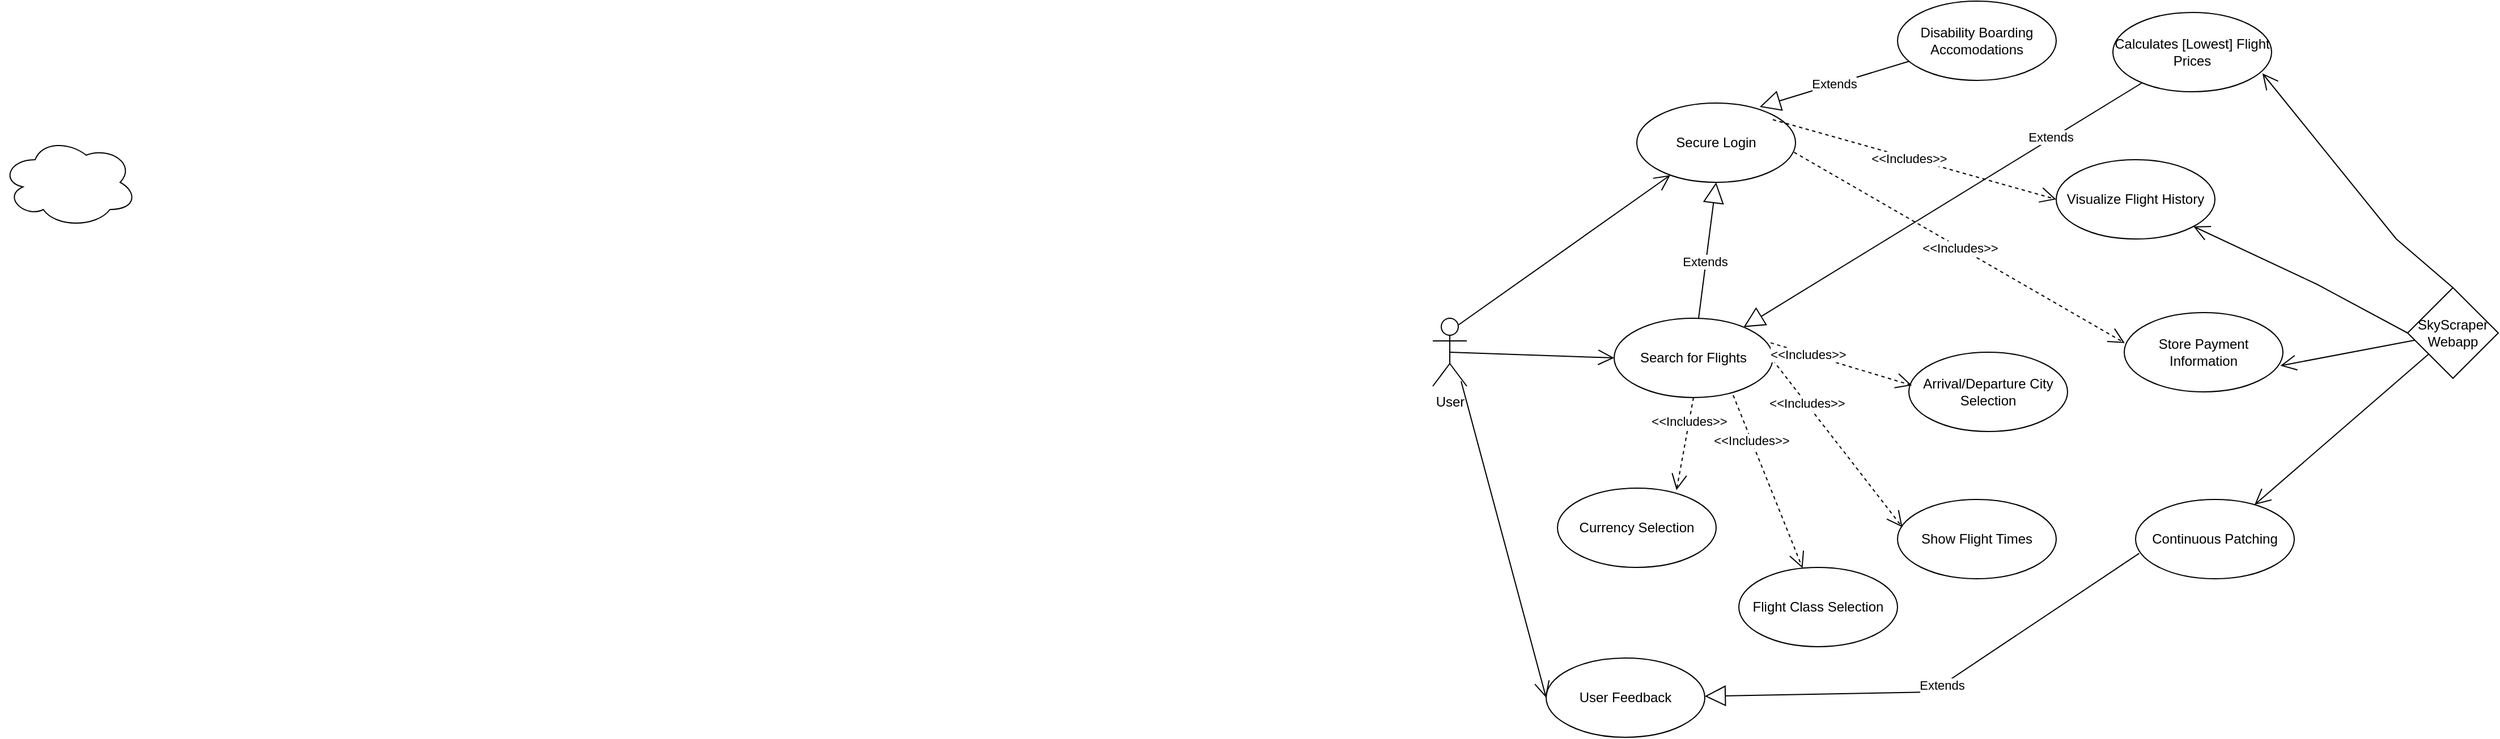 <mxfile version="20.8.20" type="github">
  <diagram name="Page-1" id="e7e014a7-5840-1c2e-5031-d8a46d1fe8dd">
    <mxGraphModel dx="3505" dy="906" grid="1" gridSize="10" guides="1" tooltips="1" connect="1" arrows="1" fold="1" page="1" pageScale="1" pageWidth="1169" pageHeight="826" background="none" math="0" shadow="0">
      <root>
        <mxCell id="0" />
        <mxCell id="1" parent="0" />
        <mxCell id="7Sdm-dlIE7TSx_qIGZJZ-48" value="" style="ellipse;shape=cloud;whiteSpace=wrap;html=1;" vertex="1" parent="1">
          <mxGeometry x="-1243" y="200" width="120" height="80" as="geometry" />
        </mxCell>
        <mxCell id="7Sdm-dlIE7TSx_qIGZJZ-51" value="Secure Login" style="ellipse;whiteSpace=wrap;html=1;" vertex="1" parent="1">
          <mxGeometry x="200" y="170" width="140" height="70" as="geometry" />
        </mxCell>
        <mxCell id="7Sdm-dlIE7TSx_qIGZJZ-52" value="User" style="shape=umlActor;verticalLabelPosition=bottom;verticalAlign=top;html=1;" vertex="1" parent="1">
          <mxGeometry x="20" y="360" width="30" height="60" as="geometry" />
        </mxCell>
        <mxCell id="7Sdm-dlIE7TSx_qIGZJZ-53" value="SkyScraper Webapp" style="rhombus;whiteSpace=wrap;html=1;" vertex="1" parent="1">
          <mxGeometry x="880" y="333" width="80" height="80" as="geometry" />
        </mxCell>
        <mxCell id="7Sdm-dlIE7TSx_qIGZJZ-54" value="Search for Flights" style="ellipse;whiteSpace=wrap;html=1;" vertex="1" parent="1">
          <mxGeometry x="180" y="360" width="140" height="70" as="geometry" />
        </mxCell>
        <mxCell id="7Sdm-dlIE7TSx_qIGZJZ-55" value="Arrival/Departure City Selection" style="ellipse;whiteSpace=wrap;html=1;" vertex="1" parent="1">
          <mxGeometry x="440" y="390" width="140" height="70" as="geometry" />
        </mxCell>
        <mxCell id="7Sdm-dlIE7TSx_qIGZJZ-56" value="Flight Class Selection" style="ellipse;whiteSpace=wrap;html=1;" vertex="1" parent="1">
          <mxGeometry x="290" y="580" width="140" height="70" as="geometry" />
        </mxCell>
        <mxCell id="7Sdm-dlIE7TSx_qIGZJZ-57" value="Currency Selection" style="ellipse;whiteSpace=wrap;html=1;" vertex="1" parent="1">
          <mxGeometry x="130" y="510" width="140" height="70" as="geometry" />
        </mxCell>
        <mxCell id="7Sdm-dlIE7TSx_qIGZJZ-58" value="User Feedback" style="ellipse;whiteSpace=wrap;html=1;" vertex="1" parent="1">
          <mxGeometry x="120" y="660" width="140" height="70" as="geometry" />
        </mxCell>
        <mxCell id="7Sdm-dlIE7TSx_qIGZJZ-59" value="Store Payment Information" style="ellipse;whiteSpace=wrap;html=1;" vertex="1" parent="1">
          <mxGeometry x="630" y="355" width="140" height="70" as="geometry" />
        </mxCell>
        <mxCell id="7Sdm-dlIE7TSx_qIGZJZ-60" value="Continuous Patching" style="ellipse;whiteSpace=wrap;html=1;" vertex="1" parent="1">
          <mxGeometry x="640" y="520" width="140" height="70" as="geometry" />
        </mxCell>
        <mxCell id="7Sdm-dlIE7TSx_qIGZJZ-61" value="Visualize Flight History" style="ellipse;whiteSpace=wrap;html=1;" vertex="1" parent="1">
          <mxGeometry x="570" y="220" width="140" height="70" as="geometry" />
        </mxCell>
        <mxCell id="7Sdm-dlIE7TSx_qIGZJZ-62" value="Show Flight Times" style="ellipse;whiteSpace=wrap;html=1;" vertex="1" parent="1">
          <mxGeometry x="430" y="520" width="140" height="70" as="geometry" />
        </mxCell>
        <mxCell id="7Sdm-dlIE7TSx_qIGZJZ-63" value="Calculates [Lowest] Flight Prices" style="ellipse;whiteSpace=wrap;html=1;" vertex="1" parent="1">
          <mxGeometry x="620" y="90" width="140" height="70" as="geometry" />
        </mxCell>
        <mxCell id="7Sdm-dlIE7TSx_qIGZJZ-64" value="Disability Boarding Accomodations" style="ellipse;whiteSpace=wrap;html=1;" vertex="1" parent="1">
          <mxGeometry x="430" y="80" width="140" height="70" as="geometry" />
        </mxCell>
        <mxCell id="7Sdm-dlIE7TSx_qIGZJZ-67" value="Extends" style="endArrow=block;endSize=16;endFill=0;html=1;rounded=0;entryX=0.5;entryY=1;entryDx=0;entryDy=0;" edge="1" parent="1" source="7Sdm-dlIE7TSx_qIGZJZ-54" target="7Sdm-dlIE7TSx_qIGZJZ-51">
          <mxGeometry x="-0.168" y="1" width="160" relative="1" as="geometry">
            <mxPoint x="430" y="270" as="sourcePoint" />
            <mxPoint x="360" y="290" as="targetPoint" />
            <Array as="points" />
            <mxPoint as="offset" />
          </mxGeometry>
        </mxCell>
        <mxCell id="7Sdm-dlIE7TSx_qIGZJZ-69" value="" style="endArrow=open;endFill=1;endSize=12;html=1;rounded=0;exitX=0.75;exitY=0.1;exitDx=0;exitDy=0;exitPerimeter=0;" edge="1" parent="1" source="7Sdm-dlIE7TSx_qIGZJZ-52" target="7Sdm-dlIE7TSx_qIGZJZ-51">
          <mxGeometry width="160" relative="1" as="geometry">
            <mxPoint x="170" y="279.31" as="sourcePoint" />
            <mxPoint x="350" y="230" as="targetPoint" />
          </mxGeometry>
        </mxCell>
        <mxCell id="7Sdm-dlIE7TSx_qIGZJZ-70" value="" style="endArrow=open;endFill=1;endSize=12;html=1;rounded=0;entryX=0;entryY=0.5;entryDx=0;entryDy=0;startArrow=none;" edge="1" parent="1" target="7Sdm-dlIE7TSx_qIGZJZ-54">
          <mxGeometry width="160" relative="1" as="geometry">
            <mxPoint x="35" y="390" as="sourcePoint" />
            <mxPoint x="330" y="300" as="targetPoint" />
          </mxGeometry>
        </mxCell>
        <mxCell id="7Sdm-dlIE7TSx_qIGZJZ-71" value="" style="endArrow=open;endFill=1;endSize=12;html=1;rounded=0;entryX=0;entryY=0.5;entryDx=0;entryDy=0;exitX=0.833;exitY=0.928;exitDx=0;exitDy=0;exitPerimeter=0;" edge="1" parent="1" source="7Sdm-dlIE7TSx_qIGZJZ-52" target="7Sdm-dlIE7TSx_qIGZJZ-58">
          <mxGeometry width="160" relative="1" as="geometry">
            <mxPoint x="170" y="340" as="sourcePoint" />
            <mxPoint x="320" y="400" as="targetPoint" />
          </mxGeometry>
        </mxCell>
        <mxCell id="7Sdm-dlIE7TSx_qIGZJZ-72" value="&amp;lt;&amp;lt;Includes&amp;gt;&amp;gt;" style="endArrow=open;endSize=12;dashed=1;html=1;rounded=0;entryX=0.003;entryY=0.384;entryDx=0;entryDy=0;entryPerimeter=0;exitX=0.991;exitY=0.621;exitDx=0;exitDy=0;exitPerimeter=0;" edge="1" parent="1" source="7Sdm-dlIE7TSx_qIGZJZ-51" target="7Sdm-dlIE7TSx_qIGZJZ-59">
          <mxGeometry width="160" relative="1" as="geometry">
            <mxPoint x="470" y="200" as="sourcePoint" />
            <mxPoint x="460" y="90" as="targetPoint" />
            <Array as="points" />
          </mxGeometry>
        </mxCell>
        <mxCell id="7Sdm-dlIE7TSx_qIGZJZ-78" value="Extends" style="endArrow=block;endSize=16;endFill=0;html=1;rounded=0;" edge="1" parent="1" source="7Sdm-dlIE7TSx_qIGZJZ-63" target="7Sdm-dlIE7TSx_qIGZJZ-54">
          <mxGeometry x="-0.545" y="-2" width="160" relative="1" as="geometry">
            <mxPoint x="545" y="270" as="sourcePoint" />
            <mxPoint x="530" y="210" as="targetPoint" />
            <Array as="points" />
            <mxPoint as="offset" />
          </mxGeometry>
        </mxCell>
        <mxCell id="7Sdm-dlIE7TSx_qIGZJZ-79" value="Extends" style="endArrow=block;endSize=16;endFill=0;html=1;rounded=0;exitX=0.023;exitY=0.68;exitDx=0;exitDy=0;exitPerimeter=0;" edge="1" parent="1" source="7Sdm-dlIE7TSx_qIGZJZ-60" target="7Sdm-dlIE7TSx_qIGZJZ-58">
          <mxGeometry width="160" relative="1" as="geometry">
            <mxPoint x="710" y="556" as="sourcePoint" />
            <mxPoint x="700" y="510" as="targetPoint" />
            <Array as="points">
              <mxPoint x="460" y="690" />
            </Array>
          </mxGeometry>
        </mxCell>
        <mxCell id="7Sdm-dlIE7TSx_qIGZJZ-83" value="" style="endArrow=open;endFill=1;endSize=12;html=1;rounded=0;exitX=0;exitY=0.5;exitDx=0;exitDy=0;" edge="1" parent="1" source="7Sdm-dlIE7TSx_qIGZJZ-53" target="7Sdm-dlIE7TSx_qIGZJZ-61">
          <mxGeometry width="160" relative="1" as="geometry">
            <mxPoint x="770" y="340" as="sourcePoint" />
            <mxPoint x="930" y="340" as="targetPoint" />
            <Array as="points">
              <mxPoint x="800" y="330" />
            </Array>
          </mxGeometry>
        </mxCell>
        <mxCell id="7Sdm-dlIE7TSx_qIGZJZ-84" value="" style="endArrow=open;endFill=1;endSize=12;html=1;rounded=0;entryX=0.942;entryY=0.768;entryDx=0;entryDy=0;entryPerimeter=0;exitX=0.5;exitY=0;exitDx=0;exitDy=0;" edge="1" parent="1" source="7Sdm-dlIE7TSx_qIGZJZ-53" target="7Sdm-dlIE7TSx_qIGZJZ-63">
          <mxGeometry width="160" relative="1" as="geometry">
            <mxPoint x="920" y="330" as="sourcePoint" />
            <mxPoint x="810" y="262" as="targetPoint" />
            <Array as="points">
              <mxPoint x="870" y="290" />
            </Array>
          </mxGeometry>
        </mxCell>
        <mxCell id="7Sdm-dlIE7TSx_qIGZJZ-85" value="" style="endArrow=open;endFill=1;endSize=12;html=1;rounded=0;entryX=0.984;entryY=0.67;entryDx=0;entryDy=0;entryPerimeter=0;" edge="1" parent="1" source="7Sdm-dlIE7TSx_qIGZJZ-53" target="7Sdm-dlIE7TSx_qIGZJZ-59">
          <mxGeometry width="160" relative="1" as="geometry">
            <mxPoint x="880" y="408" as="sourcePoint" />
            <mxPoint x="790" y="413" as="targetPoint" />
          </mxGeometry>
        </mxCell>
        <mxCell id="7Sdm-dlIE7TSx_qIGZJZ-86" value="" style="endArrow=open;endFill=1;endSize=12;html=1;rounded=0;" edge="1" parent="1" source="7Sdm-dlIE7TSx_qIGZJZ-53" target="7Sdm-dlIE7TSx_qIGZJZ-60">
          <mxGeometry width="160" relative="1" as="geometry">
            <mxPoint x="860" y="470" as="sourcePoint" />
            <mxPoint x="820" y="520" as="targetPoint" />
          </mxGeometry>
        </mxCell>
        <mxCell id="7Sdm-dlIE7TSx_qIGZJZ-88" value="&amp;lt;&amp;lt;Includes&amp;gt;&amp;gt;" style="endArrow=open;endSize=12;dashed=1;html=1;rounded=0;exitX=0.991;exitY=0.621;exitDx=0;exitDy=0;exitPerimeter=0;entryX=0;entryY=0.5;entryDx=0;entryDy=0;" edge="1" parent="1" target="7Sdm-dlIE7TSx_qIGZJZ-61">
          <mxGeometry x="-0.041" y="-1" width="160" relative="1" as="geometry">
            <mxPoint x="320" y="184.66" as="sourcePoint" />
            <mxPoint x="480" y="184.66" as="targetPoint" />
            <Array as="points" />
            <mxPoint as="offset" />
          </mxGeometry>
        </mxCell>
        <mxCell id="7Sdm-dlIE7TSx_qIGZJZ-91" value="&amp;lt;&amp;lt;Includes&amp;gt;&amp;gt;" style="endArrow=open;endSize=12;dashed=1;html=1;rounded=0;exitX=0.5;exitY=1;exitDx=0;exitDy=0;entryX=0.75;entryY=0.025;entryDx=0;entryDy=0;entryPerimeter=0;" edge="1" parent="1" source="7Sdm-dlIE7TSx_qIGZJZ-54" target="7Sdm-dlIE7TSx_qIGZJZ-57">
          <mxGeometry x="-0.478" width="160" relative="1" as="geometry">
            <mxPoint x="135" y="519.83" as="sourcePoint" />
            <mxPoint x="220" y="480" as="targetPoint" />
            <Array as="points" />
            <mxPoint as="offset" />
          </mxGeometry>
        </mxCell>
        <mxCell id="7Sdm-dlIE7TSx_qIGZJZ-92" value="&amp;lt;&amp;lt;Includes&amp;gt;&amp;gt;" style="endArrow=open;endSize=12;dashed=1;html=1;rounded=0;exitX=0.75;exitY=0.97;exitDx=0;exitDy=0;exitPerimeter=0;" edge="1" parent="1" source="7Sdm-dlIE7TSx_qIGZJZ-54" target="7Sdm-dlIE7TSx_qIGZJZ-56">
          <mxGeometry x="-0.478" width="160" relative="1" as="geometry">
            <mxPoint x="285" y="430" as="sourcePoint" />
            <mxPoint x="320" y="480" as="targetPoint" />
            <Array as="points" />
            <mxPoint as="offset" />
          </mxGeometry>
        </mxCell>
        <mxCell id="7Sdm-dlIE7TSx_qIGZJZ-93" value="&amp;lt;&amp;lt;Includes&amp;gt;&amp;gt;" style="endArrow=open;endSize=12;dashed=1;html=1;rounded=0;exitX=0.75;exitY=0.97;exitDx=0;exitDy=0;exitPerimeter=0;entryX=0.031;entryY=0.35;entryDx=0;entryDy=0;entryPerimeter=0;" edge="1" parent="1" target="7Sdm-dlIE7TSx_qIGZJZ-62">
          <mxGeometry x="-0.478" width="160" relative="1" as="geometry">
            <mxPoint x="320" y="397" as="sourcePoint" />
            <mxPoint x="378" y="510" as="targetPoint" />
            <Array as="points" />
            <mxPoint as="offset" />
          </mxGeometry>
        </mxCell>
        <mxCell id="7Sdm-dlIE7TSx_qIGZJZ-95" value="&amp;lt;&amp;lt;Includes&amp;gt;&amp;gt;" style="endArrow=open;endSize=12;dashed=1;html=1;rounded=0;exitX=0.986;exitY=0.31;exitDx=0;exitDy=0;exitPerimeter=0;entryX=0.019;entryY=0.418;entryDx=0;entryDy=0;entryPerimeter=0;" edge="1" parent="1" source="7Sdm-dlIE7TSx_qIGZJZ-54" target="7Sdm-dlIE7TSx_qIGZJZ-55">
          <mxGeometry x="-0.478" width="160" relative="1" as="geometry">
            <mxPoint x="346" y="351" as="sourcePoint" />
            <mxPoint x="430" y="360" as="targetPoint" />
            <Array as="points" />
            <mxPoint as="offset" />
          </mxGeometry>
        </mxCell>
        <mxCell id="7Sdm-dlIE7TSx_qIGZJZ-97" value="Extends" style="endArrow=block;endSize=16;endFill=0;html=1;rounded=0;entryX=0.774;entryY=0.049;entryDx=0;entryDy=0;entryPerimeter=0;" edge="1" parent="1" source="7Sdm-dlIE7TSx_qIGZJZ-64" target="7Sdm-dlIE7TSx_qIGZJZ-51">
          <mxGeometry width="160" relative="1" as="geometry">
            <mxPoint x="390" y="90" as="sourcePoint" />
            <mxPoint x="320" y="170" as="targetPoint" />
          </mxGeometry>
        </mxCell>
      </root>
    </mxGraphModel>
  </diagram>
</mxfile>
